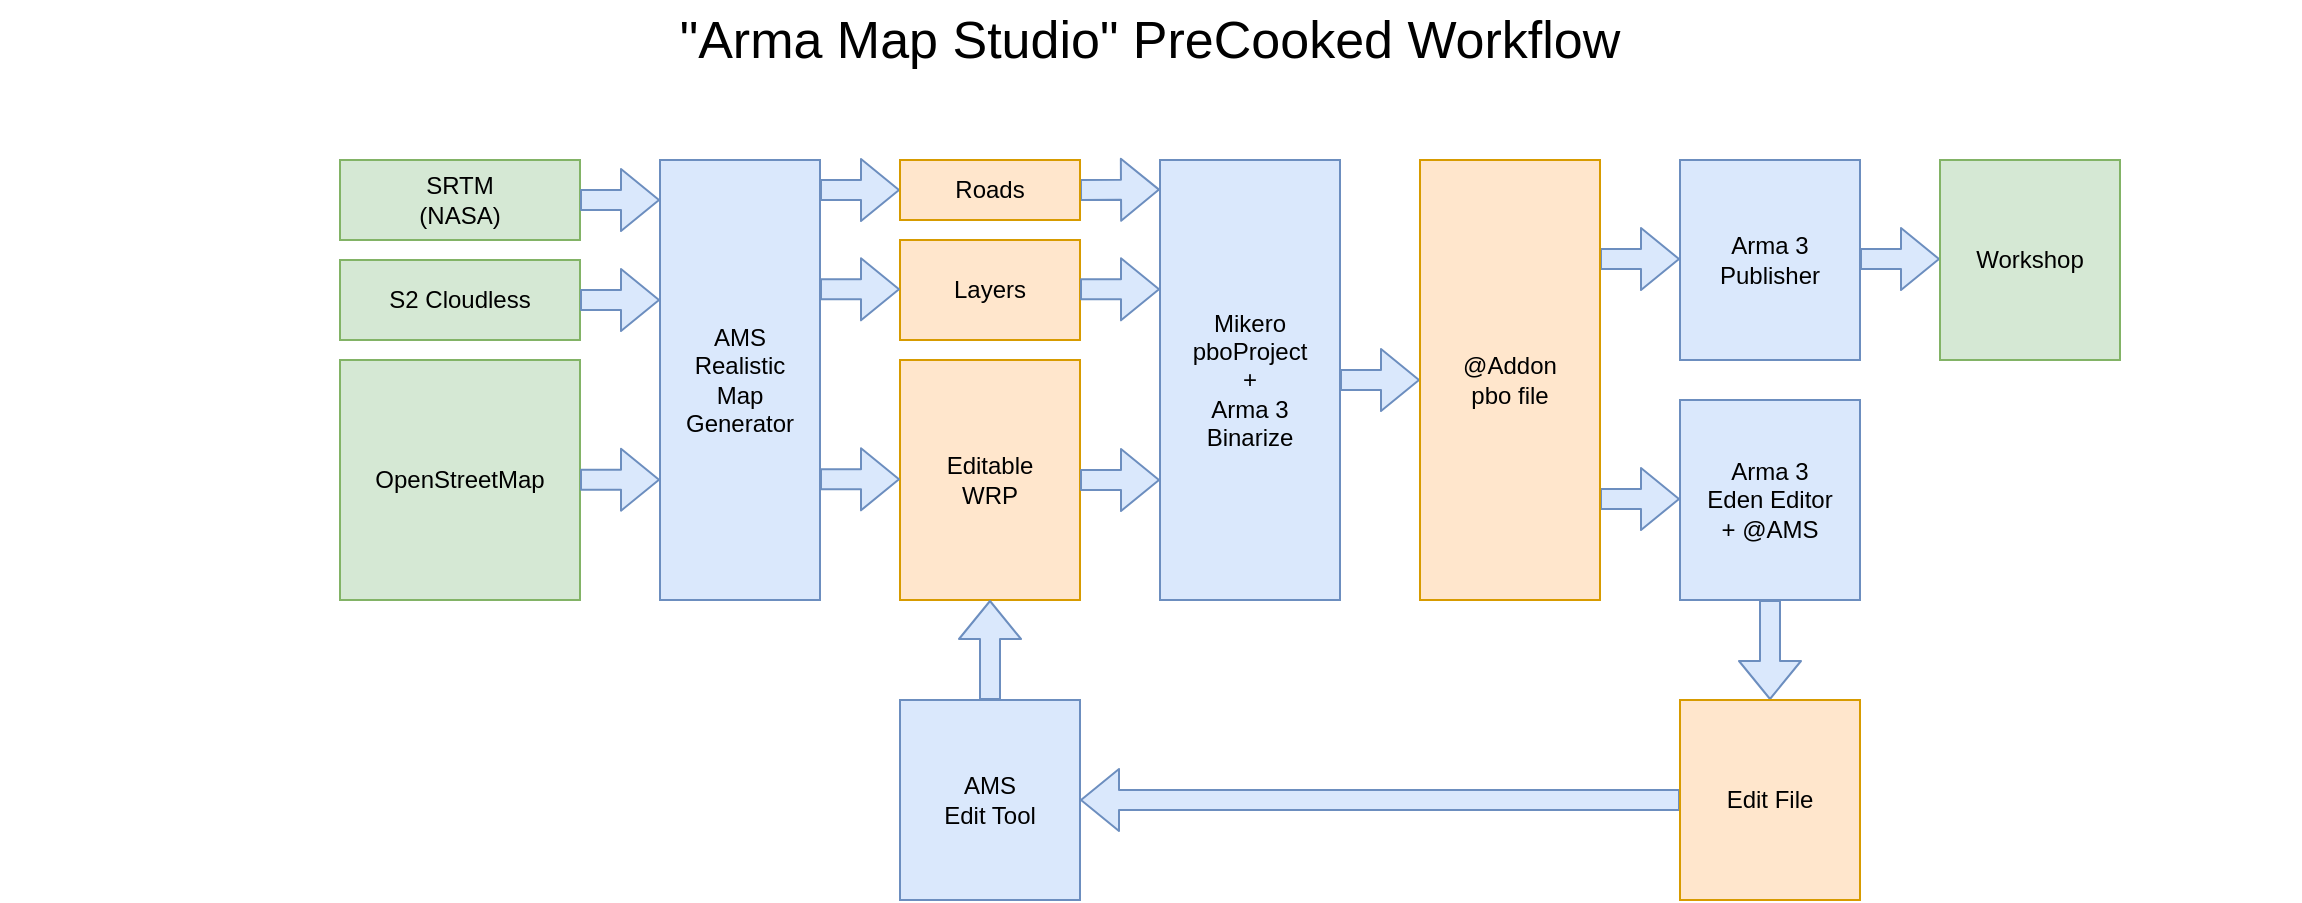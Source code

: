 <mxfile version="14.8.0" type="device"><diagram id="nO288AsFsgKHnD5jl0xh" name="Page-1"><mxGraphModel dx="1550" dy="824" grid="1" gridSize="10" guides="1" tooltips="1" connect="1" arrows="1" fold="1" page="1" pageScale="1" pageWidth="1169" pageHeight="827" math="0" shadow="0"><root><mxCell id="0"/><mxCell id="1" parent="0"/><mxCell id="8REs14D1SBMtvnTSnlLk-1" value="OpenStreetMap" style="rounded=0;whiteSpace=wrap;html=1;fillColor=#d5e8d4;strokeColor=#82b366;" parent="1" vertex="1"><mxGeometry x="180" y="220" width="120" height="120" as="geometry"/></mxCell><mxCell id="8REs14D1SBMtvnTSnlLk-2" value="SRTM&lt;br&gt;(NASA)" style="rounded=0;whiteSpace=wrap;html=1;fillColor=#d5e8d4;strokeColor=#82b366;" parent="1" vertex="1"><mxGeometry x="180" y="120" width="120" height="40" as="geometry"/></mxCell><mxCell id="8REs14D1SBMtvnTSnlLk-3" value="S2 Cloudless" style="rounded=0;whiteSpace=wrap;html=1;fillColor=#d5e8d4;strokeColor=#82b366;" parent="1" vertex="1"><mxGeometry x="180" y="170" width="120" height="40" as="geometry"/></mxCell><mxCell id="8REs14D1SBMtvnTSnlLk-8" value="&lt;div&gt;AMS&lt;br&gt;&lt;/div&gt;&lt;div&gt;Realistic&lt;/div&gt;&lt;div&gt;Map&lt;/div&gt;&lt;div&gt;Generator&lt;br&gt;&lt;/div&gt;" style="rounded=0;whiteSpace=wrap;html=1;labelBackgroundColor=none;fillColor=#dae8fc;strokeColor=#6c8ebf;" parent="1" vertex="1"><mxGeometry x="340" y="120" width="80" height="220" as="geometry"/></mxCell><mxCell id="8REs14D1SBMtvnTSnlLk-11" value="" style="shape=flexArrow;endArrow=classic;html=1;exitX=1;exitY=0.5;exitDx=0;exitDy=0;fillColor=#dae8fc;strokeColor=#6c8ebf;" parent="1" source="8REs14D1SBMtvnTSnlLk-2" edge="1"><mxGeometry width="50" height="50" relative="1" as="geometry"><mxPoint x="210" y="470" as="sourcePoint"/><mxPoint x="340" y="140" as="targetPoint"/></mxGeometry></mxCell><mxCell id="8REs14D1SBMtvnTSnlLk-12" value="" style="shape=flexArrow;endArrow=classic;html=1;exitX=1;exitY=0.5;exitDx=0;exitDy=0;fillColor=#dae8fc;strokeColor=#6c8ebf;" parent="1" edge="1"><mxGeometry width="50" height="50" relative="1" as="geometry"><mxPoint x="300" y="190" as="sourcePoint"/><mxPoint x="340" y="190" as="targetPoint"/></mxGeometry></mxCell><mxCell id="8REs14D1SBMtvnTSnlLk-13" value="" style="shape=flexArrow;endArrow=classic;html=1;exitX=1;exitY=0.5;exitDx=0;exitDy=0;fillColor=#dae8fc;strokeColor=#6c8ebf;" parent="1" edge="1"><mxGeometry width="50" height="50" relative="1" as="geometry"><mxPoint x="300" y="279.83" as="sourcePoint"/><mxPoint x="340" y="279.83" as="targetPoint"/></mxGeometry></mxCell><mxCell id="8REs14D1SBMtvnTSnlLk-17" value="" style="shape=flexArrow;endArrow=classic;html=1;fillColor=#dae8fc;strokeColor=#6c8ebf;entryX=0;entryY=0.5;entryDx=0;entryDy=0;" parent="1" edge="1" target="8REs14D1SBMtvnTSnlLk-19"><mxGeometry width="50" height="50" relative="1" as="geometry"><mxPoint x="420" y="135" as="sourcePoint"/><mxPoint x="200" y="134.8" as="targetPoint"/></mxGeometry></mxCell><mxCell id="8REs14D1SBMtvnTSnlLk-27" value="&lt;div&gt;Editable&lt;br&gt;&lt;/div&gt;&lt;div&gt;WRP&lt;/div&gt;" style="rounded=0;whiteSpace=wrap;html=1;fillColor=#ffe6cc;strokeColor=#d79b00;" parent="1" vertex="1"><mxGeometry x="460" y="220" width="90" height="120" as="geometry"/></mxCell><mxCell id="8REs14D1SBMtvnTSnlLk-28" value="Layers" style="rounded=0;whiteSpace=wrap;html=1;fillColor=#ffe6cc;strokeColor=#d79b00;" parent="1" vertex="1"><mxGeometry x="460" y="160" width="90" height="50" as="geometry"/></mxCell><mxCell id="8REs14D1SBMtvnTSnlLk-29" value="" style="shape=flexArrow;endArrow=classic;html=1;exitX=1;exitY=0.5;exitDx=0;exitDy=0;fillColor=#dae8fc;strokeColor=#6c8ebf;" parent="1" edge="1"><mxGeometry width="50" height="50" relative="1" as="geometry"><mxPoint x="420" y="279.66" as="sourcePoint"/><mxPoint x="460" y="279.66" as="targetPoint"/></mxGeometry></mxCell><mxCell id="8REs14D1SBMtvnTSnlLk-30" value="" style="shape=flexArrow;endArrow=classic;html=1;exitX=1;exitY=0.5;exitDx=0;exitDy=0;fillColor=#dae8fc;strokeColor=#6c8ebf;" parent="1" edge="1"><mxGeometry width="50" height="50" relative="1" as="geometry"><mxPoint x="420" y="184.66" as="sourcePoint"/><mxPoint x="460" y="184.66" as="targetPoint"/></mxGeometry></mxCell><mxCell id="8REs14D1SBMtvnTSnlLk-31" value="&lt;div&gt;Mikero&lt;/div&gt;&lt;div&gt;pboProject&lt;/div&gt;&lt;div&gt;+&lt;br&gt;&lt;/div&gt;&lt;div&gt;Arma 3 &lt;br&gt;&lt;/div&gt;&lt;div&gt;Binarize&lt;br&gt;&lt;/div&gt;" style="rounded=0;whiteSpace=wrap;html=1;labelBackgroundColor=none;fillColor=#dae8fc;strokeColor=#6c8ebf;" parent="1" vertex="1"><mxGeometry x="590" y="120" width="90" height="220" as="geometry"/></mxCell><mxCell id="8REs14D1SBMtvnTSnlLk-32" value="&lt;div&gt;@Addon&lt;br&gt;&lt;/div&gt;&lt;div&gt;pbo file&lt;br&gt;&lt;/div&gt;" style="rounded=0;whiteSpace=wrap;html=1;fillColor=#ffe6cc;strokeColor=#d79b00;" parent="1" vertex="1"><mxGeometry x="720" y="120" width="90" height="220" as="geometry"/></mxCell><mxCell id="8REs14D1SBMtvnTSnlLk-33" value="" style="shape=flexArrow;endArrow=classic;html=1;exitX=1;exitY=0.5;exitDx=0;exitDy=0;fillColor=#dae8fc;strokeColor=#6c8ebf;" parent="1" edge="1"><mxGeometry width="50" height="50" relative="1" as="geometry"><mxPoint x="550" y="280.0" as="sourcePoint"/><mxPoint x="590" y="280.0" as="targetPoint"/></mxGeometry></mxCell><mxCell id="8REs14D1SBMtvnTSnlLk-34" value="" style="shape=flexArrow;endArrow=classic;html=1;exitX=1;exitY=0.5;exitDx=0;exitDy=0;fillColor=#dae8fc;strokeColor=#6c8ebf;" parent="1" edge="1"><mxGeometry width="50" height="50" relative="1" as="geometry"><mxPoint x="550" y="184.66" as="sourcePoint"/><mxPoint x="590" y="184.66" as="targetPoint"/></mxGeometry></mxCell><mxCell id="8REs14D1SBMtvnTSnlLk-35" value="" style="shape=flexArrow;endArrow=classic;html=1;exitX=1;exitY=0.5;exitDx=0;exitDy=0;entryX=0;entryY=0.93;entryDx=0;entryDy=0;entryPerimeter=0;fillColor=#dae8fc;strokeColor=#6c8ebf;startArrow=none;" parent="1" edge="1" source="8REs14D1SBMtvnTSnlLk-19"><mxGeometry width="50" height="50" relative="1" as="geometry"><mxPoint x="290" y="134.86" as="sourcePoint"/><mxPoint x="590" y="134.8" as="targetPoint"/></mxGeometry></mxCell><mxCell id="8REs14D1SBMtvnTSnlLk-36" value="" style="shape=flexArrow;endArrow=classic;html=1;exitX=1;exitY=0.5;exitDx=0;exitDy=0;fillColor=#dae8fc;strokeColor=#6c8ebf;" parent="1" edge="1"><mxGeometry width="50" height="50" relative="1" as="geometry"><mxPoint x="680" y="230.0" as="sourcePoint"/><mxPoint x="720" y="230.0" as="targetPoint"/></mxGeometry></mxCell><mxCell id="8REs14D1SBMtvnTSnlLk-37" value="&lt;div&gt;Arma 3 &lt;br&gt;&lt;/div&gt;&lt;div&gt;Eden Editor&lt;/div&gt;&lt;div&gt;+ @AMS&lt;br&gt;&lt;/div&gt;" style="rounded=0;whiteSpace=wrap;html=1;labelBackgroundColor=none;fillColor=#dae8fc;strokeColor=#6c8ebf;" parent="1" vertex="1"><mxGeometry x="850" y="240" width="90" height="100" as="geometry"/></mxCell><mxCell id="8REs14D1SBMtvnTSnlLk-38" value="" style="shape=flexArrow;endArrow=classic;html=1;exitX=1;exitY=0.5;exitDx=0;exitDy=0;fillColor=#dae8fc;strokeColor=#6c8ebf;" parent="1" edge="1"><mxGeometry width="50" height="50" relative="1" as="geometry"><mxPoint x="810" y="289.5" as="sourcePoint"/><mxPoint x="850" y="289.5" as="targetPoint"/></mxGeometry></mxCell><mxCell id="8REs14D1SBMtvnTSnlLk-40" value="&lt;div&gt;Arma 3&lt;br&gt;&lt;/div&gt;&lt;div&gt;Publisher&lt;/div&gt;" style="rounded=0;whiteSpace=wrap;html=1;labelBackgroundColor=none;fillColor=#dae8fc;strokeColor=#6c8ebf;" parent="1" vertex="1"><mxGeometry x="850" y="120" width="90" height="100" as="geometry"/></mxCell><mxCell id="8REs14D1SBMtvnTSnlLk-41" value="" style="shape=flexArrow;endArrow=classic;html=1;exitX=1;exitY=0.5;exitDx=0;exitDy=0;fillColor=#dae8fc;strokeColor=#6c8ebf;" parent="1" edge="1"><mxGeometry width="50" height="50" relative="1" as="geometry"><mxPoint x="810" y="169.5" as="sourcePoint"/><mxPoint x="850" y="169.5" as="targetPoint"/></mxGeometry></mxCell><mxCell id="8REs14D1SBMtvnTSnlLk-42" value="Workshop" style="rounded=0;whiteSpace=wrap;html=1;" parent="1" vertex="1"><mxGeometry x="980" y="120" width="90" height="100" as="geometry"/></mxCell><mxCell id="8REs14D1SBMtvnTSnlLk-44" value="" style="shape=flexArrow;endArrow=classic;html=1;exitX=1;exitY=0.5;exitDx=0;exitDy=0;fillColor=#dae8fc;strokeColor=#6c8ebf;" parent="1" edge="1"><mxGeometry width="50" height="50" relative="1" as="geometry"><mxPoint x="940" y="169.5" as="sourcePoint"/><mxPoint x="980" y="169.5" as="targetPoint"/></mxGeometry></mxCell><mxCell id="8REs14D1SBMtvnTSnlLk-45" value="Edit File" style="rounded=0;whiteSpace=wrap;html=1;fillColor=#ffe6cc;strokeColor=#d79b00;" parent="1" vertex="1"><mxGeometry x="850" y="390" width="90" height="100" as="geometry"/></mxCell><mxCell id="8REs14D1SBMtvnTSnlLk-46" value="&lt;div&gt;AMS&lt;/div&gt;Edit Tool" style="rounded=0;whiteSpace=wrap;html=1;labelBackgroundColor=none;fillColor=#dae8fc;strokeColor=#6c8ebf;" parent="1" vertex="1"><mxGeometry x="460" y="390" width="90" height="100" as="geometry"/></mxCell><mxCell id="8REs14D1SBMtvnTSnlLk-47" value="" style="shape=flexArrow;endArrow=classic;html=1;exitX=0;exitY=0.5;exitDx=0;exitDy=0;entryX=1;entryY=0.5;entryDx=0;entryDy=0;fillColor=#dae8fc;strokeColor=#6c8ebf;" parent="1" source="8REs14D1SBMtvnTSnlLk-45" target="8REs14D1SBMtvnTSnlLk-46" edge="1"><mxGeometry width="50" height="50" relative="1" as="geometry"><mxPoint x="610" y="450.0" as="sourcePoint"/><mxPoint x="650" y="450.0" as="targetPoint"/></mxGeometry></mxCell><mxCell id="8REs14D1SBMtvnTSnlLk-49" value="" style="shape=flexArrow;endArrow=classic;html=1;entryX=0.5;entryY=0;entryDx=0;entryDy=0;exitX=0.5;exitY=1;exitDx=0;exitDy=0;fillColor=#dae8fc;strokeColor=#6c8ebf;" parent="1" source="8REs14D1SBMtvnTSnlLk-37" target="8REs14D1SBMtvnTSnlLk-45" edge="1"><mxGeometry width="50" height="50" relative="1" as="geometry"><mxPoint x="670" y="420" as="sourcePoint"/><mxPoint x="720" y="370" as="targetPoint"/></mxGeometry></mxCell><mxCell id="8REs14D1SBMtvnTSnlLk-50" value="" style="shape=flexArrow;endArrow=classic;html=1;entryX=0.5;entryY=1;entryDx=0;entryDy=0;exitX=0.5;exitY=0;exitDx=0;exitDy=0;fillColor=#dae8fc;strokeColor=#6c8ebf;" parent="1" source="8REs14D1SBMtvnTSnlLk-46" target="8REs14D1SBMtvnTSnlLk-27" edge="1"><mxGeometry width="50" height="50" relative="1" as="geometry"><mxPoint x="240" y="470" as="sourcePoint"/><mxPoint x="290" y="420" as="targetPoint"/></mxGeometry></mxCell><mxCell id="8REs14D1SBMtvnTSnlLk-51" value="&quot;Arma Map Studio&quot; PreCooked Workflow" style="text;html=1;strokeColor=none;fillColor=none;align=center;verticalAlign=middle;whiteSpace=wrap;rounded=0;fontSize=26;" parent="1" vertex="1"><mxGeometry x="10" y="40" width="1150" height="40" as="geometry"/></mxCell><mxCell id="8REs14D1SBMtvnTSnlLk-52" value="Edit File" style="rounded=0;whiteSpace=wrap;html=1;fillColor=#ffe6cc;strokeColor=#d79b00;" parent="1" vertex="1"><mxGeometry x="850" y="390" width="90" height="100" as="geometry"/></mxCell><mxCell id="8REs14D1SBMtvnTSnlLk-53" value="&lt;div&gt;@Addon&lt;br&gt;&lt;/div&gt;&lt;div&gt;pbo file&lt;br&gt;&lt;/div&gt;" style="rounded=0;whiteSpace=wrap;html=1;fillColor=#ffe6cc;strokeColor=#d79b00;" parent="1" vertex="1"><mxGeometry x="720" y="120" width="90" height="220" as="geometry"/></mxCell><mxCell id="8REs14D1SBMtvnTSnlLk-54" value="Workshop" style="rounded=0;whiteSpace=wrap;html=1;fillColor=#d5e8d4;strokeColor=#82b366;" parent="1" vertex="1"><mxGeometry x="980" y="120" width="90" height="100" as="geometry"/></mxCell><mxCell id="8REs14D1SBMtvnTSnlLk-64" value="" style="shape=image;html=1;verticalAlign=top;verticalLabelPosition=bottom;labelBackgroundColor=#ffffff;imageAspect=0;aspect=fixed;image=https://cdn3.iconfinder.com/data/icons/google-material-design-icons/48/ic_loop_48px-128.png;fontSize=12;" parent="1" vertex="1"><mxGeometry x="670" y="349" width="81" height="81" as="geometry"/></mxCell><mxCell id="8REs14D1SBMtvnTSnlLk-19" value="Roads" style="rounded=0;whiteSpace=wrap;html=1;fillColor=#ffe6cc;strokeColor=#d79b00;" parent="1" vertex="1"><mxGeometry x="460" y="120" width="90" height="30" as="geometry"/></mxCell></root></mxGraphModel></diagram></mxfile>
